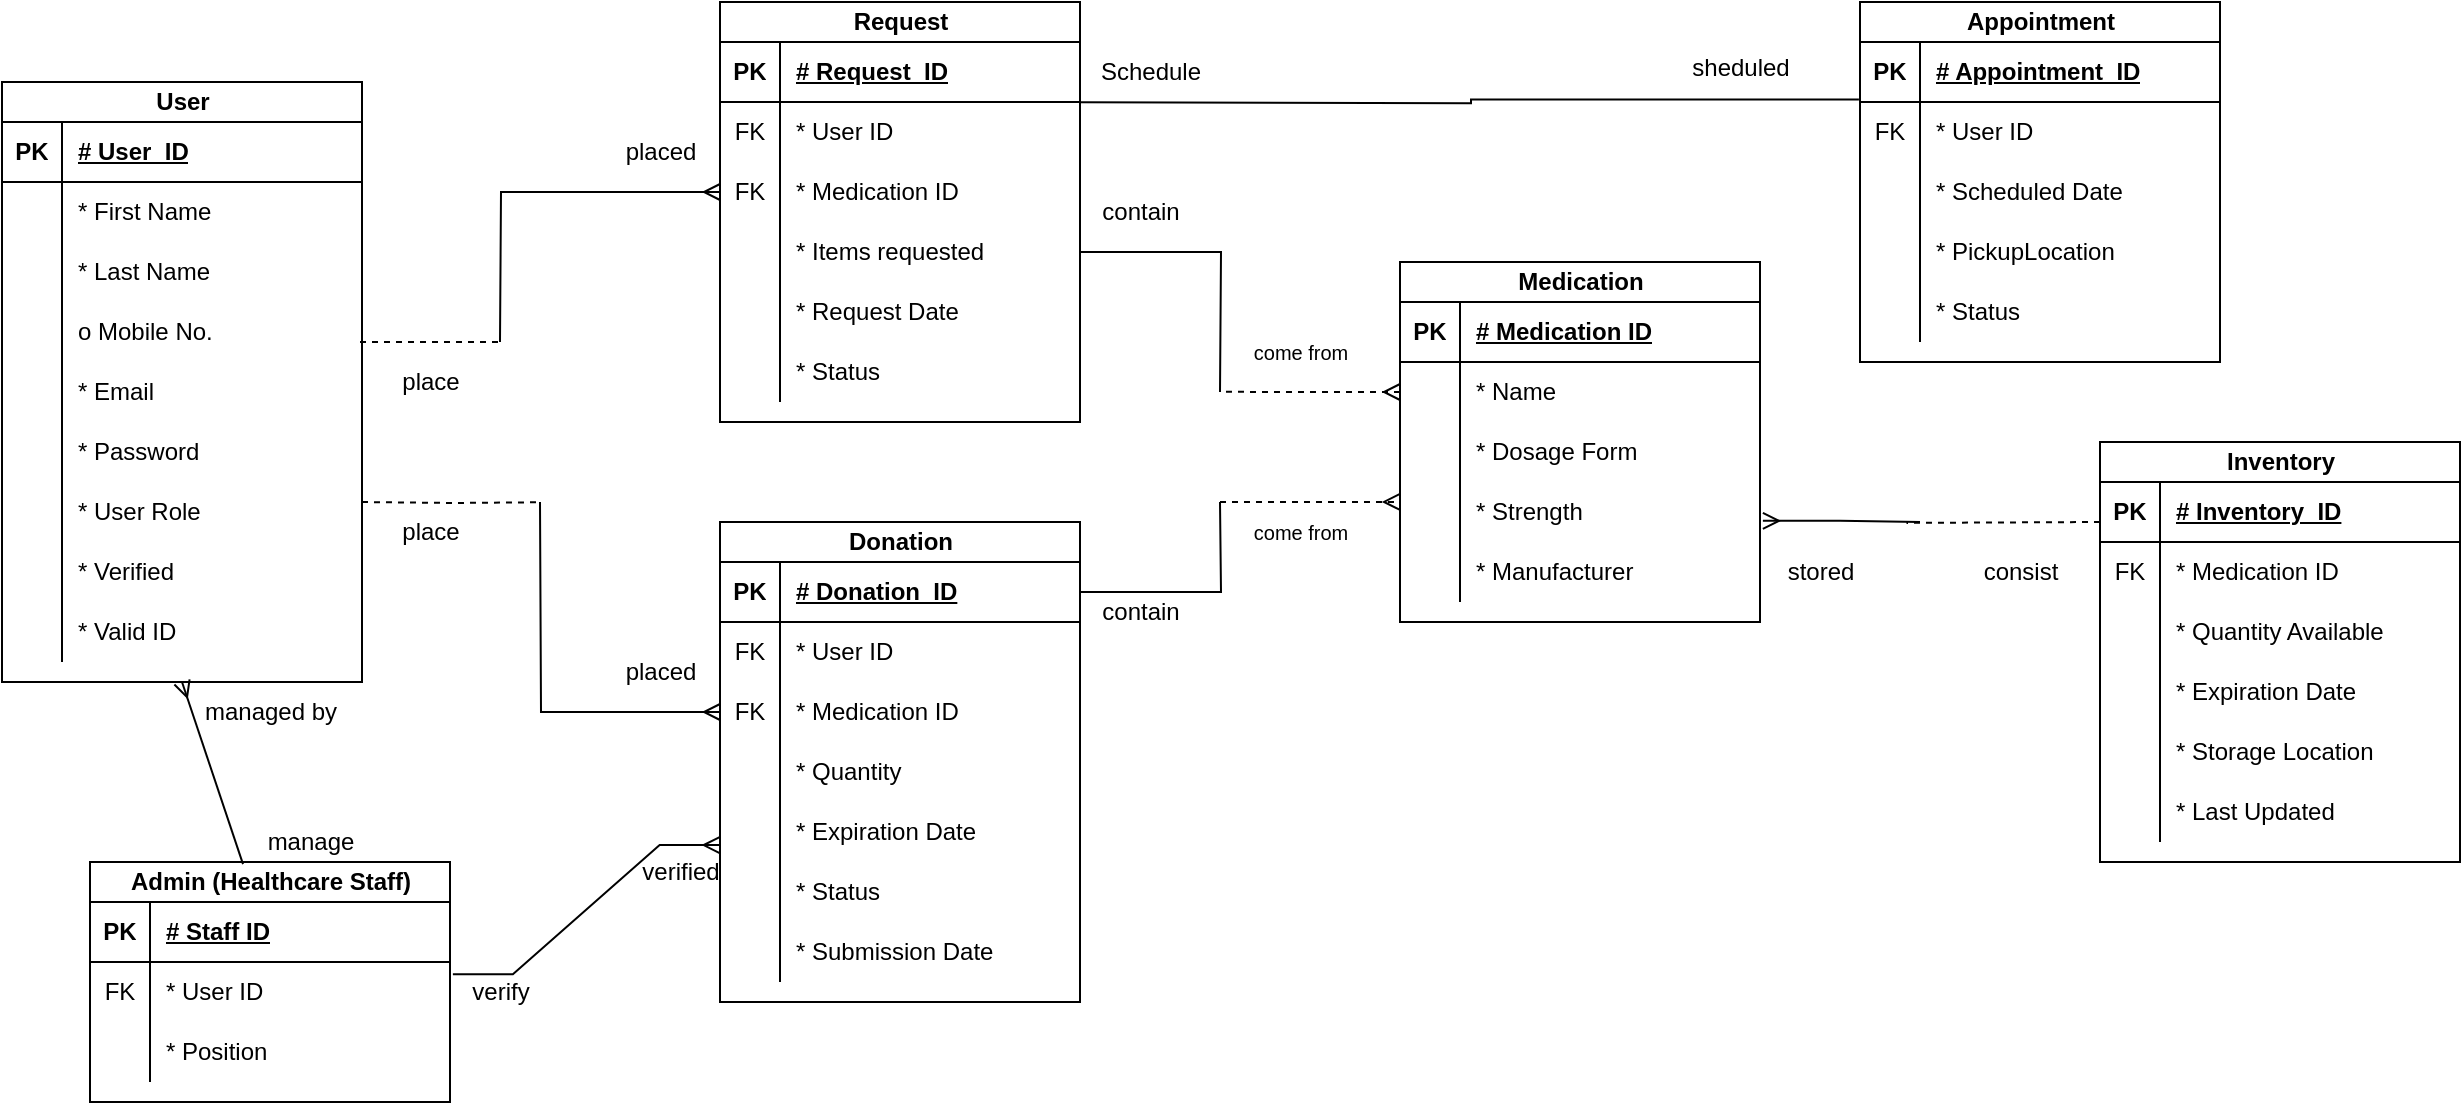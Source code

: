 <mxfile version="26.1.0">
  <diagram id="R2lEEEUBdFMjLlhIrx00" name="Page-1">
    <mxGraphModel dx="1750" dy="928" grid="1" gridSize="10" guides="1" tooltips="1" connect="1" arrows="1" fold="1" page="1" pageScale="1" pageWidth="1100" pageHeight="850" math="0" shadow="0" extFonts="Permanent Marker^https://fonts.googleapis.com/css?family=Permanent+Marker">
      <root>
        <mxCell id="0" />
        <mxCell id="1" parent="0" />
        <mxCell id="kozRAw5_wAaTcTTHbF1_-7" value="User" style="shape=table;startSize=20;container=1;collapsible=1;childLayout=tableLayout;fixedRows=1;rowLines=0;fontStyle=1;align=center;resizeLast=1;html=1;" parent="1" vertex="1">
          <mxGeometry x="31" y="60" width="180" height="300" as="geometry" />
        </mxCell>
        <mxCell id="kozRAw5_wAaTcTTHbF1_-8" value="" style="shape=tableRow;horizontal=0;startSize=0;swimlaneHead=0;swimlaneBody=0;fillColor=none;collapsible=0;dropTarget=0;points=[[0,0.5],[1,0.5]];portConstraint=eastwest;top=0;left=0;right=0;bottom=1;" parent="kozRAw5_wAaTcTTHbF1_-7" vertex="1">
          <mxGeometry y="20" width="180" height="30" as="geometry" />
        </mxCell>
        <mxCell id="kozRAw5_wAaTcTTHbF1_-9" value="PK" style="shape=partialRectangle;connectable=0;fillColor=none;top=0;left=0;bottom=0;right=0;fontStyle=1;overflow=hidden;whiteSpace=wrap;html=1;" parent="kozRAw5_wAaTcTTHbF1_-8" vertex="1">
          <mxGeometry width="30" height="30" as="geometry">
            <mxRectangle width="30" height="30" as="alternateBounds" />
          </mxGeometry>
        </mxCell>
        <mxCell id="kozRAw5_wAaTcTTHbF1_-10" value="# User_ID" style="shape=partialRectangle;connectable=0;fillColor=none;top=0;left=0;bottom=0;right=0;align=left;spacingLeft=6;fontStyle=5;overflow=hidden;whiteSpace=wrap;html=1;" parent="kozRAw5_wAaTcTTHbF1_-8" vertex="1">
          <mxGeometry x="30" width="150" height="30" as="geometry">
            <mxRectangle width="150" height="30" as="alternateBounds" />
          </mxGeometry>
        </mxCell>
        <mxCell id="kozRAw5_wAaTcTTHbF1_-11" value="" style="shape=tableRow;horizontal=0;startSize=0;swimlaneHead=0;swimlaneBody=0;fillColor=none;collapsible=0;dropTarget=0;points=[[0,0.5],[1,0.5]];portConstraint=eastwest;top=0;left=0;right=0;bottom=0;" parent="kozRAw5_wAaTcTTHbF1_-7" vertex="1">
          <mxGeometry y="50" width="180" height="30" as="geometry" />
        </mxCell>
        <mxCell id="kozRAw5_wAaTcTTHbF1_-12" value="" style="shape=partialRectangle;connectable=0;fillColor=none;top=0;left=0;bottom=0;right=0;editable=1;overflow=hidden;whiteSpace=wrap;html=1;" parent="kozRAw5_wAaTcTTHbF1_-11" vertex="1">
          <mxGeometry width="30" height="30" as="geometry">
            <mxRectangle width="30" height="30" as="alternateBounds" />
          </mxGeometry>
        </mxCell>
        <mxCell id="kozRAw5_wAaTcTTHbF1_-13" value="* First Name" style="shape=partialRectangle;connectable=0;fillColor=none;top=0;left=0;bottom=0;right=0;align=left;spacingLeft=6;overflow=hidden;whiteSpace=wrap;html=1;" parent="kozRAw5_wAaTcTTHbF1_-11" vertex="1">
          <mxGeometry x="30" width="150" height="30" as="geometry">
            <mxRectangle width="150" height="30" as="alternateBounds" />
          </mxGeometry>
        </mxCell>
        <mxCell id="kozRAw5_wAaTcTTHbF1_-14" value="" style="shape=tableRow;horizontal=0;startSize=0;swimlaneHead=0;swimlaneBody=0;fillColor=none;collapsible=0;dropTarget=0;points=[[0,0.5],[1,0.5]];portConstraint=eastwest;top=0;left=0;right=0;bottom=0;" parent="kozRAw5_wAaTcTTHbF1_-7" vertex="1">
          <mxGeometry y="80" width="180" height="30" as="geometry" />
        </mxCell>
        <mxCell id="kozRAw5_wAaTcTTHbF1_-15" value="" style="shape=partialRectangle;connectable=0;fillColor=none;top=0;left=0;bottom=0;right=0;editable=1;overflow=hidden;whiteSpace=wrap;html=1;" parent="kozRAw5_wAaTcTTHbF1_-14" vertex="1">
          <mxGeometry width="30" height="30" as="geometry">
            <mxRectangle width="30" height="30" as="alternateBounds" />
          </mxGeometry>
        </mxCell>
        <mxCell id="kozRAw5_wAaTcTTHbF1_-16" value="* Last Name" style="shape=partialRectangle;connectable=0;fillColor=none;top=0;left=0;bottom=0;right=0;align=left;spacingLeft=6;overflow=hidden;whiteSpace=wrap;html=1;" parent="kozRAw5_wAaTcTTHbF1_-14" vertex="1">
          <mxGeometry x="30" width="150" height="30" as="geometry">
            <mxRectangle width="150" height="30" as="alternateBounds" />
          </mxGeometry>
        </mxCell>
        <mxCell id="kozRAw5_wAaTcTTHbF1_-17" value="" style="shape=tableRow;horizontal=0;startSize=0;swimlaneHead=0;swimlaneBody=0;fillColor=none;collapsible=0;dropTarget=0;points=[[0,0.5],[1,0.5]];portConstraint=eastwest;top=0;left=0;right=0;bottom=0;" parent="kozRAw5_wAaTcTTHbF1_-7" vertex="1">
          <mxGeometry y="110" width="180" height="30" as="geometry" />
        </mxCell>
        <mxCell id="kozRAw5_wAaTcTTHbF1_-18" value="&lt;div&gt;&lt;br&gt;&lt;/div&gt;" style="shape=partialRectangle;connectable=0;fillColor=none;top=0;left=0;bottom=0;right=0;editable=1;overflow=hidden;whiteSpace=wrap;html=1;" parent="kozRAw5_wAaTcTTHbF1_-17" vertex="1">
          <mxGeometry width="30" height="30" as="geometry">
            <mxRectangle width="30" height="30" as="alternateBounds" />
          </mxGeometry>
        </mxCell>
        <mxCell id="kozRAw5_wAaTcTTHbF1_-19" value="o Mobile No." style="shape=partialRectangle;connectable=0;fillColor=none;top=0;left=0;bottom=0;right=0;align=left;spacingLeft=6;overflow=hidden;whiteSpace=wrap;html=1;" parent="kozRAw5_wAaTcTTHbF1_-17" vertex="1">
          <mxGeometry x="30" width="150" height="30" as="geometry">
            <mxRectangle width="150" height="30" as="alternateBounds" />
          </mxGeometry>
        </mxCell>
        <mxCell id="kozRAw5_wAaTcTTHbF1_-22" style="shape=tableRow;horizontal=0;startSize=0;swimlaneHead=0;swimlaneBody=0;fillColor=none;collapsible=0;dropTarget=0;points=[[0,0.5],[1,0.5]];portConstraint=eastwest;top=0;left=0;right=0;bottom=0;" parent="kozRAw5_wAaTcTTHbF1_-7" vertex="1">
          <mxGeometry y="140" width="180" height="30" as="geometry" />
        </mxCell>
        <mxCell id="kozRAw5_wAaTcTTHbF1_-23" style="shape=partialRectangle;connectable=0;fillColor=none;top=0;left=0;bottom=0;right=0;editable=1;overflow=hidden;whiteSpace=wrap;html=1;" parent="kozRAw5_wAaTcTTHbF1_-22" vertex="1">
          <mxGeometry width="30" height="30" as="geometry">
            <mxRectangle width="30" height="30" as="alternateBounds" />
          </mxGeometry>
        </mxCell>
        <mxCell id="kozRAw5_wAaTcTTHbF1_-24" value="* Email" style="shape=partialRectangle;connectable=0;fillColor=none;top=0;left=0;bottom=0;right=0;align=left;spacingLeft=6;overflow=hidden;whiteSpace=wrap;html=1;" parent="kozRAw5_wAaTcTTHbF1_-22" vertex="1">
          <mxGeometry x="30" width="150" height="30" as="geometry">
            <mxRectangle width="150" height="30" as="alternateBounds" />
          </mxGeometry>
        </mxCell>
        <mxCell id="kozRAw5_wAaTcTTHbF1_-25" style="shape=tableRow;horizontal=0;startSize=0;swimlaneHead=0;swimlaneBody=0;fillColor=none;collapsible=0;dropTarget=0;points=[[0,0.5],[1,0.5]];portConstraint=eastwest;top=0;left=0;right=0;bottom=0;" parent="kozRAw5_wAaTcTTHbF1_-7" vertex="1">
          <mxGeometry y="170" width="180" height="30" as="geometry" />
        </mxCell>
        <mxCell id="kozRAw5_wAaTcTTHbF1_-26" style="shape=partialRectangle;connectable=0;fillColor=none;top=0;left=0;bottom=0;right=0;editable=1;overflow=hidden;whiteSpace=wrap;html=1;" parent="kozRAw5_wAaTcTTHbF1_-25" vertex="1">
          <mxGeometry width="30" height="30" as="geometry">
            <mxRectangle width="30" height="30" as="alternateBounds" />
          </mxGeometry>
        </mxCell>
        <mxCell id="kozRAw5_wAaTcTTHbF1_-27" value="* Password" style="shape=partialRectangle;connectable=0;fillColor=none;top=0;left=0;bottom=0;right=0;align=left;spacingLeft=6;overflow=hidden;whiteSpace=wrap;html=1;" parent="kozRAw5_wAaTcTTHbF1_-25" vertex="1">
          <mxGeometry x="30" width="150" height="30" as="geometry">
            <mxRectangle width="150" height="30" as="alternateBounds" />
          </mxGeometry>
        </mxCell>
        <mxCell id="kozRAw5_wAaTcTTHbF1_-28" style="shape=tableRow;horizontal=0;startSize=0;swimlaneHead=0;swimlaneBody=0;fillColor=none;collapsible=0;dropTarget=0;points=[[0,0.5],[1,0.5]];portConstraint=eastwest;top=0;left=0;right=0;bottom=0;" parent="kozRAw5_wAaTcTTHbF1_-7" vertex="1">
          <mxGeometry y="200" width="180" height="30" as="geometry" />
        </mxCell>
        <mxCell id="kozRAw5_wAaTcTTHbF1_-29" style="shape=partialRectangle;connectable=0;fillColor=none;top=0;left=0;bottom=0;right=0;editable=1;overflow=hidden;whiteSpace=wrap;html=1;" parent="kozRAw5_wAaTcTTHbF1_-28" vertex="1">
          <mxGeometry width="30" height="30" as="geometry">
            <mxRectangle width="30" height="30" as="alternateBounds" />
          </mxGeometry>
        </mxCell>
        <mxCell id="kozRAw5_wAaTcTTHbF1_-30" value="* User Role" style="shape=partialRectangle;connectable=0;fillColor=none;top=0;left=0;bottom=0;right=0;align=left;spacingLeft=6;overflow=hidden;whiteSpace=wrap;html=1;" parent="kozRAw5_wAaTcTTHbF1_-28" vertex="1">
          <mxGeometry x="30" width="150" height="30" as="geometry">
            <mxRectangle width="150" height="30" as="alternateBounds" />
          </mxGeometry>
        </mxCell>
        <mxCell id="kozRAw5_wAaTcTTHbF1_-31" style="shape=tableRow;horizontal=0;startSize=0;swimlaneHead=0;swimlaneBody=0;fillColor=none;collapsible=0;dropTarget=0;points=[[0,0.5],[1,0.5]];portConstraint=eastwest;top=0;left=0;right=0;bottom=0;" parent="kozRAw5_wAaTcTTHbF1_-7" vertex="1">
          <mxGeometry y="230" width="180" height="30" as="geometry" />
        </mxCell>
        <mxCell id="kozRAw5_wAaTcTTHbF1_-32" style="shape=partialRectangle;connectable=0;fillColor=none;top=0;left=0;bottom=0;right=0;editable=1;overflow=hidden;whiteSpace=wrap;html=1;" parent="kozRAw5_wAaTcTTHbF1_-31" vertex="1">
          <mxGeometry width="30" height="30" as="geometry">
            <mxRectangle width="30" height="30" as="alternateBounds" />
          </mxGeometry>
        </mxCell>
        <mxCell id="kozRAw5_wAaTcTTHbF1_-33" value="* Verified" style="shape=partialRectangle;connectable=0;fillColor=none;top=0;left=0;bottom=0;right=0;align=left;spacingLeft=6;overflow=hidden;whiteSpace=wrap;html=1;" parent="kozRAw5_wAaTcTTHbF1_-31" vertex="1">
          <mxGeometry x="30" width="150" height="30" as="geometry">
            <mxRectangle width="150" height="30" as="alternateBounds" />
          </mxGeometry>
        </mxCell>
        <mxCell id="kozRAw5_wAaTcTTHbF1_-34" style="shape=tableRow;horizontal=0;startSize=0;swimlaneHead=0;swimlaneBody=0;fillColor=none;collapsible=0;dropTarget=0;points=[[0,0.5],[1,0.5]];portConstraint=eastwest;top=0;left=0;right=0;bottom=0;" parent="kozRAw5_wAaTcTTHbF1_-7" vertex="1">
          <mxGeometry y="260" width="180" height="30" as="geometry" />
        </mxCell>
        <mxCell id="kozRAw5_wAaTcTTHbF1_-35" style="shape=partialRectangle;connectable=0;fillColor=none;top=0;left=0;bottom=0;right=0;editable=1;overflow=hidden;whiteSpace=wrap;html=1;" parent="kozRAw5_wAaTcTTHbF1_-34" vertex="1">
          <mxGeometry width="30" height="30" as="geometry">
            <mxRectangle width="30" height="30" as="alternateBounds" />
          </mxGeometry>
        </mxCell>
        <mxCell id="kozRAw5_wAaTcTTHbF1_-36" value="* Valid ID" style="shape=partialRectangle;connectable=0;fillColor=none;top=0;left=0;bottom=0;right=0;align=left;spacingLeft=6;overflow=hidden;whiteSpace=wrap;html=1;" parent="kozRAw5_wAaTcTTHbF1_-34" vertex="1">
          <mxGeometry x="30" width="150" height="30" as="geometry">
            <mxRectangle width="150" height="30" as="alternateBounds" />
          </mxGeometry>
        </mxCell>
        <mxCell id="kozRAw5_wAaTcTTHbF1_-37" value="Medication" style="shape=table;startSize=20;container=1;collapsible=1;childLayout=tableLayout;fixedRows=1;rowLines=0;fontStyle=1;align=center;resizeLast=1;html=1;" parent="1" vertex="1">
          <mxGeometry x="730" y="150" width="180" height="180" as="geometry" />
        </mxCell>
        <mxCell id="kozRAw5_wAaTcTTHbF1_-38" value="" style="shape=tableRow;horizontal=0;startSize=0;swimlaneHead=0;swimlaneBody=0;fillColor=none;collapsible=0;dropTarget=0;points=[[0,0.5],[1,0.5]];portConstraint=eastwest;top=0;left=0;right=0;bottom=1;" parent="kozRAw5_wAaTcTTHbF1_-37" vertex="1">
          <mxGeometry y="20" width="180" height="30" as="geometry" />
        </mxCell>
        <mxCell id="kozRAw5_wAaTcTTHbF1_-39" value="PK" style="shape=partialRectangle;connectable=0;fillColor=none;top=0;left=0;bottom=0;right=0;fontStyle=1;overflow=hidden;whiteSpace=wrap;html=1;" parent="kozRAw5_wAaTcTTHbF1_-38" vertex="1">
          <mxGeometry width="30" height="30" as="geometry">
            <mxRectangle width="30" height="30" as="alternateBounds" />
          </mxGeometry>
        </mxCell>
        <mxCell id="kozRAw5_wAaTcTTHbF1_-40" value="# Medication ID" style="shape=partialRectangle;connectable=0;fillColor=none;top=0;left=0;bottom=0;right=0;align=left;spacingLeft=6;fontStyle=5;overflow=hidden;whiteSpace=wrap;html=1;" parent="kozRAw5_wAaTcTTHbF1_-38" vertex="1">
          <mxGeometry x="30" width="150" height="30" as="geometry">
            <mxRectangle width="150" height="30" as="alternateBounds" />
          </mxGeometry>
        </mxCell>
        <mxCell id="kozRAw5_wAaTcTTHbF1_-41" value="" style="shape=tableRow;horizontal=0;startSize=0;swimlaneHead=0;swimlaneBody=0;fillColor=none;collapsible=0;dropTarget=0;points=[[0,0.5],[1,0.5]];portConstraint=eastwest;top=0;left=0;right=0;bottom=0;" parent="kozRAw5_wAaTcTTHbF1_-37" vertex="1">
          <mxGeometry y="50" width="180" height="30" as="geometry" />
        </mxCell>
        <mxCell id="kozRAw5_wAaTcTTHbF1_-42" value="" style="shape=partialRectangle;connectable=0;fillColor=none;top=0;left=0;bottom=0;right=0;editable=1;overflow=hidden;whiteSpace=wrap;html=1;" parent="kozRAw5_wAaTcTTHbF1_-41" vertex="1">
          <mxGeometry width="30" height="30" as="geometry">
            <mxRectangle width="30" height="30" as="alternateBounds" />
          </mxGeometry>
        </mxCell>
        <mxCell id="kozRAw5_wAaTcTTHbF1_-43" value="* Name" style="shape=partialRectangle;connectable=0;fillColor=none;top=0;left=0;bottom=0;right=0;align=left;spacingLeft=6;overflow=hidden;whiteSpace=wrap;html=1;" parent="kozRAw5_wAaTcTTHbF1_-41" vertex="1">
          <mxGeometry x="30" width="150" height="30" as="geometry">
            <mxRectangle width="150" height="30" as="alternateBounds" />
          </mxGeometry>
        </mxCell>
        <mxCell id="kozRAw5_wAaTcTTHbF1_-44" value="" style="shape=tableRow;horizontal=0;startSize=0;swimlaneHead=0;swimlaneBody=0;fillColor=none;collapsible=0;dropTarget=0;points=[[0,0.5],[1,0.5]];portConstraint=eastwest;top=0;left=0;right=0;bottom=0;" parent="kozRAw5_wAaTcTTHbF1_-37" vertex="1">
          <mxGeometry y="80" width="180" height="30" as="geometry" />
        </mxCell>
        <mxCell id="kozRAw5_wAaTcTTHbF1_-45" value="" style="shape=partialRectangle;connectable=0;fillColor=none;top=0;left=0;bottom=0;right=0;editable=1;overflow=hidden;whiteSpace=wrap;html=1;" parent="kozRAw5_wAaTcTTHbF1_-44" vertex="1">
          <mxGeometry width="30" height="30" as="geometry">
            <mxRectangle width="30" height="30" as="alternateBounds" />
          </mxGeometry>
        </mxCell>
        <mxCell id="kozRAw5_wAaTcTTHbF1_-46" value="* Dosage Form" style="shape=partialRectangle;connectable=0;fillColor=none;top=0;left=0;bottom=0;right=0;align=left;spacingLeft=6;overflow=hidden;whiteSpace=wrap;html=1;" parent="kozRAw5_wAaTcTTHbF1_-44" vertex="1">
          <mxGeometry x="30" width="150" height="30" as="geometry">
            <mxRectangle width="150" height="30" as="alternateBounds" />
          </mxGeometry>
        </mxCell>
        <mxCell id="kozRAw5_wAaTcTTHbF1_-47" value="" style="shape=tableRow;horizontal=0;startSize=0;swimlaneHead=0;swimlaneBody=0;fillColor=none;collapsible=0;dropTarget=0;points=[[0,0.5],[1,0.5]];portConstraint=eastwest;top=0;left=0;right=0;bottom=0;" parent="kozRAw5_wAaTcTTHbF1_-37" vertex="1">
          <mxGeometry y="110" width="180" height="30" as="geometry" />
        </mxCell>
        <mxCell id="kozRAw5_wAaTcTTHbF1_-48" value="&lt;div&gt;&lt;br&gt;&lt;/div&gt;" style="shape=partialRectangle;connectable=0;fillColor=none;top=0;left=0;bottom=0;right=0;editable=1;overflow=hidden;whiteSpace=wrap;html=1;" parent="kozRAw5_wAaTcTTHbF1_-47" vertex="1">
          <mxGeometry width="30" height="30" as="geometry">
            <mxRectangle width="30" height="30" as="alternateBounds" />
          </mxGeometry>
        </mxCell>
        <mxCell id="kozRAw5_wAaTcTTHbF1_-49" value="* Strength" style="shape=partialRectangle;connectable=0;fillColor=none;top=0;left=0;bottom=0;right=0;align=left;spacingLeft=6;overflow=hidden;whiteSpace=wrap;html=1;" parent="kozRAw5_wAaTcTTHbF1_-47" vertex="1">
          <mxGeometry x="30" width="150" height="30" as="geometry">
            <mxRectangle width="150" height="30" as="alternateBounds" />
          </mxGeometry>
        </mxCell>
        <mxCell id="kozRAw5_wAaTcTTHbF1_-50" style="shape=tableRow;horizontal=0;startSize=0;swimlaneHead=0;swimlaneBody=0;fillColor=none;collapsible=0;dropTarget=0;points=[[0,0.5],[1,0.5]];portConstraint=eastwest;top=0;left=0;right=0;bottom=0;" parent="kozRAw5_wAaTcTTHbF1_-37" vertex="1">
          <mxGeometry y="140" width="180" height="30" as="geometry" />
        </mxCell>
        <mxCell id="kozRAw5_wAaTcTTHbF1_-51" style="shape=partialRectangle;connectable=0;fillColor=none;top=0;left=0;bottom=0;right=0;editable=1;overflow=hidden;whiteSpace=wrap;html=1;" parent="kozRAw5_wAaTcTTHbF1_-50" vertex="1">
          <mxGeometry width="30" height="30" as="geometry">
            <mxRectangle width="30" height="30" as="alternateBounds" />
          </mxGeometry>
        </mxCell>
        <mxCell id="kozRAw5_wAaTcTTHbF1_-52" value="* Manufacturer" style="shape=partialRectangle;connectable=0;fillColor=none;top=0;left=0;bottom=0;right=0;align=left;spacingLeft=6;overflow=hidden;whiteSpace=wrap;html=1;" parent="kozRAw5_wAaTcTTHbF1_-50" vertex="1">
          <mxGeometry x="30" width="150" height="30" as="geometry">
            <mxRectangle width="150" height="30" as="alternateBounds" />
          </mxGeometry>
        </mxCell>
        <mxCell id="kozRAw5_wAaTcTTHbF1_-65" value="Donation" style="shape=table;startSize=20;container=1;collapsible=1;childLayout=tableLayout;fixedRows=1;rowLines=0;fontStyle=1;align=center;resizeLast=1;html=1;" parent="1" vertex="1">
          <mxGeometry x="390" y="280" width="180" height="240" as="geometry" />
        </mxCell>
        <mxCell id="kozRAw5_wAaTcTTHbF1_-66" value="" style="shape=tableRow;horizontal=0;startSize=0;swimlaneHead=0;swimlaneBody=0;fillColor=none;collapsible=0;dropTarget=0;points=[[0,0.5],[1,0.5]];portConstraint=eastwest;top=0;left=0;right=0;bottom=1;" parent="kozRAw5_wAaTcTTHbF1_-65" vertex="1">
          <mxGeometry y="20" width="180" height="30" as="geometry" />
        </mxCell>
        <mxCell id="kozRAw5_wAaTcTTHbF1_-67" value="PK" style="shape=partialRectangle;connectable=0;fillColor=none;top=0;left=0;bottom=0;right=0;fontStyle=1;overflow=hidden;whiteSpace=wrap;html=1;" parent="kozRAw5_wAaTcTTHbF1_-66" vertex="1">
          <mxGeometry width="30" height="30" as="geometry">
            <mxRectangle width="30" height="30" as="alternateBounds" />
          </mxGeometry>
        </mxCell>
        <mxCell id="kozRAw5_wAaTcTTHbF1_-68" value="# Donation_ID" style="shape=partialRectangle;connectable=0;fillColor=none;top=0;left=0;bottom=0;right=0;align=left;spacingLeft=6;fontStyle=5;overflow=hidden;whiteSpace=wrap;html=1;" parent="kozRAw5_wAaTcTTHbF1_-66" vertex="1">
          <mxGeometry x="30" width="150" height="30" as="geometry">
            <mxRectangle width="150" height="30" as="alternateBounds" />
          </mxGeometry>
        </mxCell>
        <mxCell id="kozRAw5_wAaTcTTHbF1_-69" value="" style="shape=tableRow;horizontal=0;startSize=0;swimlaneHead=0;swimlaneBody=0;fillColor=none;collapsible=0;dropTarget=0;points=[[0,0.5],[1,0.5]];portConstraint=eastwest;top=0;left=0;right=0;bottom=0;" parent="kozRAw5_wAaTcTTHbF1_-65" vertex="1">
          <mxGeometry y="50" width="180" height="30" as="geometry" />
        </mxCell>
        <mxCell id="kozRAw5_wAaTcTTHbF1_-70" value="FK" style="shape=partialRectangle;connectable=0;fillColor=none;top=0;left=0;bottom=0;right=0;editable=1;overflow=hidden;whiteSpace=wrap;html=1;" parent="kozRAw5_wAaTcTTHbF1_-69" vertex="1">
          <mxGeometry width="30" height="30" as="geometry">
            <mxRectangle width="30" height="30" as="alternateBounds" />
          </mxGeometry>
        </mxCell>
        <mxCell id="kozRAw5_wAaTcTTHbF1_-71" value="* User ID" style="shape=partialRectangle;connectable=0;fillColor=none;top=0;left=0;bottom=0;right=0;align=left;spacingLeft=6;overflow=hidden;whiteSpace=wrap;html=1;" parent="kozRAw5_wAaTcTTHbF1_-69" vertex="1">
          <mxGeometry x="30" width="150" height="30" as="geometry">
            <mxRectangle width="150" height="30" as="alternateBounds" />
          </mxGeometry>
        </mxCell>
        <mxCell id="kozRAw5_wAaTcTTHbF1_-72" value="" style="shape=tableRow;horizontal=0;startSize=0;swimlaneHead=0;swimlaneBody=0;fillColor=none;collapsible=0;dropTarget=0;points=[[0,0.5],[1,0.5]];portConstraint=eastwest;top=0;left=0;right=0;bottom=0;" parent="kozRAw5_wAaTcTTHbF1_-65" vertex="1">
          <mxGeometry y="80" width="180" height="30" as="geometry" />
        </mxCell>
        <mxCell id="kozRAw5_wAaTcTTHbF1_-73" value="FK" style="shape=partialRectangle;connectable=0;fillColor=none;top=0;left=0;bottom=0;right=0;editable=1;overflow=hidden;whiteSpace=wrap;html=1;" parent="kozRAw5_wAaTcTTHbF1_-72" vertex="1">
          <mxGeometry width="30" height="30" as="geometry">
            <mxRectangle width="30" height="30" as="alternateBounds" />
          </mxGeometry>
        </mxCell>
        <mxCell id="kozRAw5_wAaTcTTHbF1_-74" value="* Medication ID" style="shape=partialRectangle;connectable=0;fillColor=none;top=0;left=0;bottom=0;right=0;align=left;spacingLeft=6;overflow=hidden;whiteSpace=wrap;html=1;" parent="kozRAw5_wAaTcTTHbF1_-72" vertex="1">
          <mxGeometry x="30" width="150" height="30" as="geometry">
            <mxRectangle width="150" height="30" as="alternateBounds" />
          </mxGeometry>
        </mxCell>
        <mxCell id="kozRAw5_wAaTcTTHbF1_-75" value="" style="shape=tableRow;horizontal=0;startSize=0;swimlaneHead=0;swimlaneBody=0;fillColor=none;collapsible=0;dropTarget=0;points=[[0,0.5],[1,0.5]];portConstraint=eastwest;top=0;left=0;right=0;bottom=0;" parent="kozRAw5_wAaTcTTHbF1_-65" vertex="1">
          <mxGeometry y="110" width="180" height="30" as="geometry" />
        </mxCell>
        <mxCell id="kozRAw5_wAaTcTTHbF1_-76" value="&lt;div&gt;&lt;br&gt;&lt;/div&gt;" style="shape=partialRectangle;connectable=0;fillColor=none;top=0;left=0;bottom=0;right=0;editable=1;overflow=hidden;whiteSpace=wrap;html=1;" parent="kozRAw5_wAaTcTTHbF1_-75" vertex="1">
          <mxGeometry width="30" height="30" as="geometry">
            <mxRectangle width="30" height="30" as="alternateBounds" />
          </mxGeometry>
        </mxCell>
        <mxCell id="kozRAw5_wAaTcTTHbF1_-77" value="* Quantity" style="shape=partialRectangle;connectable=0;fillColor=none;top=0;left=0;bottom=0;right=0;align=left;spacingLeft=6;overflow=hidden;whiteSpace=wrap;html=1;" parent="kozRAw5_wAaTcTTHbF1_-75" vertex="1">
          <mxGeometry x="30" width="150" height="30" as="geometry">
            <mxRectangle width="150" height="30" as="alternateBounds" />
          </mxGeometry>
        </mxCell>
        <mxCell id="kozRAw5_wAaTcTTHbF1_-78" style="shape=tableRow;horizontal=0;startSize=0;swimlaneHead=0;swimlaneBody=0;fillColor=none;collapsible=0;dropTarget=0;points=[[0,0.5],[1,0.5]];portConstraint=eastwest;top=0;left=0;right=0;bottom=0;" parent="kozRAw5_wAaTcTTHbF1_-65" vertex="1">
          <mxGeometry y="140" width="180" height="30" as="geometry" />
        </mxCell>
        <mxCell id="kozRAw5_wAaTcTTHbF1_-79" style="shape=partialRectangle;connectable=0;fillColor=none;top=0;left=0;bottom=0;right=0;editable=1;overflow=hidden;whiteSpace=wrap;html=1;" parent="kozRAw5_wAaTcTTHbF1_-78" vertex="1">
          <mxGeometry width="30" height="30" as="geometry">
            <mxRectangle width="30" height="30" as="alternateBounds" />
          </mxGeometry>
        </mxCell>
        <mxCell id="kozRAw5_wAaTcTTHbF1_-80" value="* Expiration Date" style="shape=partialRectangle;connectable=0;fillColor=none;top=0;left=0;bottom=0;right=0;align=left;spacingLeft=6;overflow=hidden;whiteSpace=wrap;html=1;" parent="kozRAw5_wAaTcTTHbF1_-78" vertex="1">
          <mxGeometry x="30" width="150" height="30" as="geometry">
            <mxRectangle width="150" height="30" as="alternateBounds" />
          </mxGeometry>
        </mxCell>
        <mxCell id="kozRAw5_wAaTcTTHbF1_-81" style="shape=tableRow;horizontal=0;startSize=0;swimlaneHead=0;swimlaneBody=0;fillColor=none;collapsible=0;dropTarget=0;points=[[0,0.5],[1,0.5]];portConstraint=eastwest;top=0;left=0;right=0;bottom=0;" parent="kozRAw5_wAaTcTTHbF1_-65" vertex="1">
          <mxGeometry y="170" width="180" height="30" as="geometry" />
        </mxCell>
        <mxCell id="kozRAw5_wAaTcTTHbF1_-82" style="shape=partialRectangle;connectable=0;fillColor=none;top=0;left=0;bottom=0;right=0;editable=1;overflow=hidden;whiteSpace=wrap;html=1;" parent="kozRAw5_wAaTcTTHbF1_-81" vertex="1">
          <mxGeometry width="30" height="30" as="geometry">
            <mxRectangle width="30" height="30" as="alternateBounds" />
          </mxGeometry>
        </mxCell>
        <mxCell id="kozRAw5_wAaTcTTHbF1_-83" value="* Status" style="shape=partialRectangle;connectable=0;fillColor=none;top=0;left=0;bottom=0;right=0;align=left;spacingLeft=6;overflow=hidden;whiteSpace=wrap;html=1;" parent="kozRAw5_wAaTcTTHbF1_-81" vertex="1">
          <mxGeometry x="30" width="150" height="30" as="geometry">
            <mxRectangle width="150" height="30" as="alternateBounds" />
          </mxGeometry>
        </mxCell>
        <mxCell id="kozRAw5_wAaTcTTHbF1_-84" style="shape=tableRow;horizontal=0;startSize=0;swimlaneHead=0;swimlaneBody=0;fillColor=none;collapsible=0;dropTarget=0;points=[[0,0.5],[1,0.5]];portConstraint=eastwest;top=0;left=0;right=0;bottom=0;" parent="kozRAw5_wAaTcTTHbF1_-65" vertex="1">
          <mxGeometry y="200" width="180" height="30" as="geometry" />
        </mxCell>
        <mxCell id="kozRAw5_wAaTcTTHbF1_-85" style="shape=partialRectangle;connectable=0;fillColor=none;top=0;left=0;bottom=0;right=0;editable=1;overflow=hidden;whiteSpace=wrap;html=1;" parent="kozRAw5_wAaTcTTHbF1_-84" vertex="1">
          <mxGeometry width="30" height="30" as="geometry">
            <mxRectangle width="30" height="30" as="alternateBounds" />
          </mxGeometry>
        </mxCell>
        <mxCell id="kozRAw5_wAaTcTTHbF1_-86" value="* Submission Date" style="shape=partialRectangle;connectable=0;fillColor=none;top=0;left=0;bottom=0;right=0;align=left;spacingLeft=6;overflow=hidden;whiteSpace=wrap;html=1;" parent="kozRAw5_wAaTcTTHbF1_-84" vertex="1">
          <mxGeometry x="30" width="150" height="30" as="geometry">
            <mxRectangle width="150" height="30" as="alternateBounds" />
          </mxGeometry>
        </mxCell>
        <mxCell id="kozRAw5_wAaTcTTHbF1_-93" value="Inventory" style="shape=table;startSize=20;container=1;collapsible=1;childLayout=tableLayout;fixedRows=1;rowLines=0;fontStyle=1;align=center;resizeLast=1;html=1;" parent="1" vertex="1">
          <mxGeometry x="1080" y="240" width="180" height="210" as="geometry" />
        </mxCell>
        <mxCell id="kozRAw5_wAaTcTTHbF1_-94" value="" style="shape=tableRow;horizontal=0;startSize=0;swimlaneHead=0;swimlaneBody=0;fillColor=none;collapsible=0;dropTarget=0;points=[[0,0.5],[1,0.5]];portConstraint=eastwest;top=0;left=0;right=0;bottom=1;" parent="kozRAw5_wAaTcTTHbF1_-93" vertex="1">
          <mxGeometry y="20" width="180" height="30" as="geometry" />
        </mxCell>
        <mxCell id="kozRAw5_wAaTcTTHbF1_-95" value="PK" style="shape=partialRectangle;connectable=0;fillColor=none;top=0;left=0;bottom=0;right=0;fontStyle=1;overflow=hidden;whiteSpace=wrap;html=1;" parent="kozRAw5_wAaTcTTHbF1_-94" vertex="1">
          <mxGeometry width="30" height="30" as="geometry">
            <mxRectangle width="30" height="30" as="alternateBounds" />
          </mxGeometry>
        </mxCell>
        <mxCell id="kozRAw5_wAaTcTTHbF1_-96" value="# Inventory_ID" style="shape=partialRectangle;connectable=0;fillColor=none;top=0;left=0;bottom=0;right=0;align=left;spacingLeft=6;fontStyle=5;overflow=hidden;whiteSpace=wrap;html=1;" parent="kozRAw5_wAaTcTTHbF1_-94" vertex="1">
          <mxGeometry x="30" width="150" height="30" as="geometry">
            <mxRectangle width="150" height="30" as="alternateBounds" />
          </mxGeometry>
        </mxCell>
        <mxCell id="kozRAw5_wAaTcTTHbF1_-97" value="" style="shape=tableRow;horizontal=0;startSize=0;swimlaneHead=0;swimlaneBody=0;fillColor=none;collapsible=0;dropTarget=0;points=[[0,0.5],[1,0.5]];portConstraint=eastwest;top=0;left=0;right=0;bottom=0;" parent="kozRAw5_wAaTcTTHbF1_-93" vertex="1">
          <mxGeometry y="50" width="180" height="30" as="geometry" />
        </mxCell>
        <mxCell id="kozRAw5_wAaTcTTHbF1_-98" value="FK" style="shape=partialRectangle;connectable=0;fillColor=none;top=0;left=0;bottom=0;right=0;editable=1;overflow=hidden;whiteSpace=wrap;html=1;" parent="kozRAw5_wAaTcTTHbF1_-97" vertex="1">
          <mxGeometry width="30" height="30" as="geometry">
            <mxRectangle width="30" height="30" as="alternateBounds" />
          </mxGeometry>
        </mxCell>
        <mxCell id="kozRAw5_wAaTcTTHbF1_-99" value="* Medication ID" style="shape=partialRectangle;connectable=0;fillColor=none;top=0;left=0;bottom=0;right=0;align=left;spacingLeft=6;overflow=hidden;whiteSpace=wrap;html=1;" parent="kozRAw5_wAaTcTTHbF1_-97" vertex="1">
          <mxGeometry x="30" width="150" height="30" as="geometry">
            <mxRectangle width="150" height="30" as="alternateBounds" />
          </mxGeometry>
        </mxCell>
        <mxCell id="kozRAw5_wAaTcTTHbF1_-100" value="" style="shape=tableRow;horizontal=0;startSize=0;swimlaneHead=0;swimlaneBody=0;fillColor=none;collapsible=0;dropTarget=0;points=[[0,0.5],[1,0.5]];portConstraint=eastwest;top=0;left=0;right=0;bottom=0;" parent="kozRAw5_wAaTcTTHbF1_-93" vertex="1">
          <mxGeometry y="80" width="180" height="30" as="geometry" />
        </mxCell>
        <mxCell id="kozRAw5_wAaTcTTHbF1_-101" value="" style="shape=partialRectangle;connectable=0;fillColor=none;top=0;left=0;bottom=0;right=0;editable=1;overflow=hidden;whiteSpace=wrap;html=1;" parent="kozRAw5_wAaTcTTHbF1_-100" vertex="1">
          <mxGeometry width="30" height="30" as="geometry">
            <mxRectangle width="30" height="30" as="alternateBounds" />
          </mxGeometry>
        </mxCell>
        <mxCell id="kozRAw5_wAaTcTTHbF1_-102" value="* Quantity Available" style="shape=partialRectangle;connectable=0;fillColor=none;top=0;left=0;bottom=0;right=0;align=left;spacingLeft=6;overflow=hidden;whiteSpace=wrap;html=1;" parent="kozRAw5_wAaTcTTHbF1_-100" vertex="1">
          <mxGeometry x="30" width="150" height="30" as="geometry">
            <mxRectangle width="150" height="30" as="alternateBounds" />
          </mxGeometry>
        </mxCell>
        <mxCell id="kozRAw5_wAaTcTTHbF1_-103" value="" style="shape=tableRow;horizontal=0;startSize=0;swimlaneHead=0;swimlaneBody=0;fillColor=none;collapsible=0;dropTarget=0;points=[[0,0.5],[1,0.5]];portConstraint=eastwest;top=0;left=0;right=0;bottom=0;" parent="kozRAw5_wAaTcTTHbF1_-93" vertex="1">
          <mxGeometry y="110" width="180" height="30" as="geometry" />
        </mxCell>
        <mxCell id="kozRAw5_wAaTcTTHbF1_-104" value="&lt;div&gt;&lt;br&gt;&lt;/div&gt;" style="shape=partialRectangle;connectable=0;fillColor=none;top=0;left=0;bottom=0;right=0;editable=1;overflow=hidden;whiteSpace=wrap;html=1;" parent="kozRAw5_wAaTcTTHbF1_-103" vertex="1">
          <mxGeometry width="30" height="30" as="geometry">
            <mxRectangle width="30" height="30" as="alternateBounds" />
          </mxGeometry>
        </mxCell>
        <mxCell id="kozRAw5_wAaTcTTHbF1_-105" value="* Expiration Date" style="shape=partialRectangle;connectable=0;fillColor=none;top=0;left=0;bottom=0;right=0;align=left;spacingLeft=6;overflow=hidden;whiteSpace=wrap;html=1;" parent="kozRAw5_wAaTcTTHbF1_-103" vertex="1">
          <mxGeometry x="30" width="150" height="30" as="geometry">
            <mxRectangle width="150" height="30" as="alternateBounds" />
          </mxGeometry>
        </mxCell>
        <mxCell id="kozRAw5_wAaTcTTHbF1_-106" style="shape=tableRow;horizontal=0;startSize=0;swimlaneHead=0;swimlaneBody=0;fillColor=none;collapsible=0;dropTarget=0;points=[[0,0.5],[1,0.5]];portConstraint=eastwest;top=0;left=0;right=0;bottom=0;" parent="kozRAw5_wAaTcTTHbF1_-93" vertex="1">
          <mxGeometry y="140" width="180" height="30" as="geometry" />
        </mxCell>
        <mxCell id="kozRAw5_wAaTcTTHbF1_-107" style="shape=partialRectangle;connectable=0;fillColor=none;top=0;left=0;bottom=0;right=0;editable=1;overflow=hidden;whiteSpace=wrap;html=1;" parent="kozRAw5_wAaTcTTHbF1_-106" vertex="1">
          <mxGeometry width="30" height="30" as="geometry">
            <mxRectangle width="30" height="30" as="alternateBounds" />
          </mxGeometry>
        </mxCell>
        <mxCell id="kozRAw5_wAaTcTTHbF1_-108" value="* Storage Location" style="shape=partialRectangle;connectable=0;fillColor=none;top=0;left=0;bottom=0;right=0;align=left;spacingLeft=6;overflow=hidden;whiteSpace=wrap;html=1;" parent="kozRAw5_wAaTcTTHbF1_-106" vertex="1">
          <mxGeometry x="30" width="150" height="30" as="geometry">
            <mxRectangle width="150" height="30" as="alternateBounds" />
          </mxGeometry>
        </mxCell>
        <mxCell id="kozRAw5_wAaTcTTHbF1_-109" style="shape=tableRow;horizontal=0;startSize=0;swimlaneHead=0;swimlaneBody=0;fillColor=none;collapsible=0;dropTarget=0;points=[[0,0.5],[1,0.5]];portConstraint=eastwest;top=0;left=0;right=0;bottom=0;" parent="kozRAw5_wAaTcTTHbF1_-93" vertex="1">
          <mxGeometry y="170" width="180" height="30" as="geometry" />
        </mxCell>
        <mxCell id="kozRAw5_wAaTcTTHbF1_-110" style="shape=partialRectangle;connectable=0;fillColor=none;top=0;left=0;bottom=0;right=0;editable=1;overflow=hidden;whiteSpace=wrap;html=1;" parent="kozRAw5_wAaTcTTHbF1_-109" vertex="1">
          <mxGeometry width="30" height="30" as="geometry">
            <mxRectangle width="30" height="30" as="alternateBounds" />
          </mxGeometry>
        </mxCell>
        <mxCell id="kozRAw5_wAaTcTTHbF1_-111" value="* Last Updated" style="shape=partialRectangle;connectable=0;fillColor=none;top=0;left=0;bottom=0;right=0;align=left;spacingLeft=6;overflow=hidden;whiteSpace=wrap;html=1;" parent="kozRAw5_wAaTcTTHbF1_-109" vertex="1">
          <mxGeometry x="30" width="150" height="30" as="geometry">
            <mxRectangle width="150" height="30" as="alternateBounds" />
          </mxGeometry>
        </mxCell>
        <mxCell id="kozRAw5_wAaTcTTHbF1_-121" value="Appointment" style="shape=table;startSize=20;container=1;collapsible=1;childLayout=tableLayout;fixedRows=1;rowLines=0;fontStyle=1;align=center;resizeLast=1;html=1;" parent="1" vertex="1">
          <mxGeometry x="960" y="20" width="180" height="180" as="geometry" />
        </mxCell>
        <mxCell id="kozRAw5_wAaTcTTHbF1_-122" value="" style="shape=tableRow;horizontal=0;startSize=0;swimlaneHead=0;swimlaneBody=0;fillColor=none;collapsible=0;dropTarget=0;points=[[0,0.5],[1,0.5]];portConstraint=eastwest;top=0;left=0;right=0;bottom=1;" parent="kozRAw5_wAaTcTTHbF1_-121" vertex="1">
          <mxGeometry y="20" width="180" height="30" as="geometry" />
        </mxCell>
        <mxCell id="kozRAw5_wAaTcTTHbF1_-123" value="PK" style="shape=partialRectangle;connectable=0;fillColor=none;top=0;left=0;bottom=0;right=0;fontStyle=1;overflow=hidden;whiteSpace=wrap;html=1;" parent="kozRAw5_wAaTcTTHbF1_-122" vertex="1">
          <mxGeometry width="30" height="30" as="geometry">
            <mxRectangle width="30" height="30" as="alternateBounds" />
          </mxGeometry>
        </mxCell>
        <mxCell id="kozRAw5_wAaTcTTHbF1_-124" value="# Appointment_ID" style="shape=partialRectangle;connectable=0;fillColor=none;top=0;left=0;bottom=0;right=0;align=left;spacingLeft=6;fontStyle=5;overflow=hidden;whiteSpace=wrap;html=1;" parent="kozRAw5_wAaTcTTHbF1_-122" vertex="1">
          <mxGeometry x="30" width="150" height="30" as="geometry">
            <mxRectangle width="150" height="30" as="alternateBounds" />
          </mxGeometry>
        </mxCell>
        <mxCell id="kozRAw5_wAaTcTTHbF1_-125" value="" style="shape=tableRow;horizontal=0;startSize=0;swimlaneHead=0;swimlaneBody=0;fillColor=none;collapsible=0;dropTarget=0;points=[[0,0.5],[1,0.5]];portConstraint=eastwest;top=0;left=0;right=0;bottom=0;" parent="kozRAw5_wAaTcTTHbF1_-121" vertex="1">
          <mxGeometry y="50" width="180" height="30" as="geometry" />
        </mxCell>
        <mxCell id="kozRAw5_wAaTcTTHbF1_-126" value="FK" style="shape=partialRectangle;connectable=0;fillColor=none;top=0;left=0;bottom=0;right=0;editable=1;overflow=hidden;whiteSpace=wrap;html=1;" parent="kozRAw5_wAaTcTTHbF1_-125" vertex="1">
          <mxGeometry width="30" height="30" as="geometry">
            <mxRectangle width="30" height="30" as="alternateBounds" />
          </mxGeometry>
        </mxCell>
        <mxCell id="kozRAw5_wAaTcTTHbF1_-127" value="* User ID" style="shape=partialRectangle;connectable=0;fillColor=none;top=0;left=0;bottom=0;right=0;align=left;spacingLeft=6;overflow=hidden;whiteSpace=wrap;html=1;" parent="kozRAw5_wAaTcTTHbF1_-125" vertex="1">
          <mxGeometry x="30" width="150" height="30" as="geometry">
            <mxRectangle width="150" height="30" as="alternateBounds" />
          </mxGeometry>
        </mxCell>
        <mxCell id="kozRAw5_wAaTcTTHbF1_-128" value="" style="shape=tableRow;horizontal=0;startSize=0;swimlaneHead=0;swimlaneBody=0;fillColor=none;collapsible=0;dropTarget=0;points=[[0,0.5],[1,0.5]];portConstraint=eastwest;top=0;left=0;right=0;bottom=0;" parent="kozRAw5_wAaTcTTHbF1_-121" vertex="1">
          <mxGeometry y="80" width="180" height="30" as="geometry" />
        </mxCell>
        <mxCell id="kozRAw5_wAaTcTTHbF1_-129" value="" style="shape=partialRectangle;connectable=0;fillColor=none;top=0;left=0;bottom=0;right=0;editable=1;overflow=hidden;whiteSpace=wrap;html=1;" parent="kozRAw5_wAaTcTTHbF1_-128" vertex="1">
          <mxGeometry width="30" height="30" as="geometry">
            <mxRectangle width="30" height="30" as="alternateBounds" />
          </mxGeometry>
        </mxCell>
        <mxCell id="kozRAw5_wAaTcTTHbF1_-130" value="" style="shape=partialRectangle;connectable=0;fillColor=none;top=0;left=0;bottom=0;right=0;align=left;spacingLeft=6;overflow=hidden;whiteSpace=wrap;html=1;" parent="kozRAw5_wAaTcTTHbF1_-128" vertex="1">
          <mxGeometry x="30" width="150" height="30" as="geometry">
            <mxRectangle width="150" height="30" as="alternateBounds" />
          </mxGeometry>
        </mxCell>
        <mxCell id="kozRAw5_wAaTcTTHbF1_-131" value="" style="shape=tableRow;horizontal=0;startSize=0;swimlaneHead=0;swimlaneBody=0;fillColor=none;collapsible=0;dropTarget=0;points=[[0,0.5],[1,0.5]];portConstraint=eastwest;top=0;left=0;right=0;bottom=0;" parent="kozRAw5_wAaTcTTHbF1_-121" vertex="1">
          <mxGeometry y="110" width="180" height="30" as="geometry" />
        </mxCell>
        <mxCell id="kozRAw5_wAaTcTTHbF1_-132" value="&lt;div&gt;&lt;br&gt;&lt;/div&gt;" style="shape=partialRectangle;connectable=0;fillColor=none;top=0;left=0;bottom=0;right=0;editable=1;overflow=hidden;whiteSpace=wrap;html=1;" parent="kozRAw5_wAaTcTTHbF1_-131" vertex="1">
          <mxGeometry width="30" height="30" as="geometry">
            <mxRectangle width="30" height="30" as="alternateBounds" />
          </mxGeometry>
        </mxCell>
        <mxCell id="kozRAw5_wAaTcTTHbF1_-133" value="* PickupLocation" style="shape=partialRectangle;connectable=0;fillColor=none;top=0;left=0;bottom=0;right=0;align=left;spacingLeft=6;overflow=hidden;whiteSpace=wrap;html=1;" parent="kozRAw5_wAaTcTTHbF1_-131" vertex="1">
          <mxGeometry x="30" width="150" height="30" as="geometry">
            <mxRectangle width="150" height="30" as="alternateBounds" />
          </mxGeometry>
        </mxCell>
        <mxCell id="kozRAw5_wAaTcTTHbF1_-134" style="shape=tableRow;horizontal=0;startSize=0;swimlaneHead=0;swimlaneBody=0;fillColor=none;collapsible=0;dropTarget=0;points=[[0,0.5],[1,0.5]];portConstraint=eastwest;top=0;left=0;right=0;bottom=0;" parent="kozRAw5_wAaTcTTHbF1_-121" vertex="1">
          <mxGeometry y="140" width="180" height="30" as="geometry" />
        </mxCell>
        <mxCell id="kozRAw5_wAaTcTTHbF1_-135" style="shape=partialRectangle;connectable=0;fillColor=none;top=0;left=0;bottom=0;right=0;editable=1;overflow=hidden;whiteSpace=wrap;html=1;" parent="kozRAw5_wAaTcTTHbF1_-134" vertex="1">
          <mxGeometry width="30" height="30" as="geometry">
            <mxRectangle width="30" height="30" as="alternateBounds" />
          </mxGeometry>
        </mxCell>
        <mxCell id="kozRAw5_wAaTcTTHbF1_-136" value="* Status" style="shape=partialRectangle;connectable=0;fillColor=none;top=0;left=0;bottom=0;right=0;align=left;spacingLeft=6;overflow=hidden;whiteSpace=wrap;html=1;" parent="kozRAw5_wAaTcTTHbF1_-134" vertex="1">
          <mxGeometry x="30" width="150" height="30" as="geometry">
            <mxRectangle width="150" height="30" as="alternateBounds" />
          </mxGeometry>
        </mxCell>
        <mxCell id="kozRAw5_wAaTcTTHbF1_-140" value="Request" style="shape=table;startSize=20;container=1;collapsible=1;childLayout=tableLayout;fixedRows=1;rowLines=0;fontStyle=1;align=center;resizeLast=1;html=1;" parent="1" vertex="1">
          <mxGeometry x="390" y="20" width="180" height="210" as="geometry" />
        </mxCell>
        <mxCell id="kozRAw5_wAaTcTTHbF1_-141" value="" style="shape=tableRow;horizontal=0;startSize=0;swimlaneHead=0;swimlaneBody=0;fillColor=none;collapsible=0;dropTarget=0;points=[[0,0.5],[1,0.5]];portConstraint=eastwest;top=0;left=0;right=0;bottom=1;" parent="kozRAw5_wAaTcTTHbF1_-140" vertex="1">
          <mxGeometry y="20" width="180" height="30" as="geometry" />
        </mxCell>
        <mxCell id="kozRAw5_wAaTcTTHbF1_-142" value="PK" style="shape=partialRectangle;connectable=0;fillColor=none;top=0;left=0;bottom=0;right=0;fontStyle=1;overflow=hidden;whiteSpace=wrap;html=1;" parent="kozRAw5_wAaTcTTHbF1_-141" vertex="1">
          <mxGeometry width="30" height="30" as="geometry">
            <mxRectangle width="30" height="30" as="alternateBounds" />
          </mxGeometry>
        </mxCell>
        <mxCell id="kozRAw5_wAaTcTTHbF1_-143" value="# Request_ID" style="shape=partialRectangle;connectable=0;fillColor=none;top=0;left=0;bottom=0;right=0;align=left;spacingLeft=6;fontStyle=5;overflow=hidden;whiteSpace=wrap;html=1;" parent="kozRAw5_wAaTcTTHbF1_-141" vertex="1">
          <mxGeometry x="30" width="150" height="30" as="geometry">
            <mxRectangle width="150" height="30" as="alternateBounds" />
          </mxGeometry>
        </mxCell>
        <mxCell id="kozRAw5_wAaTcTTHbF1_-144" value="" style="shape=tableRow;horizontal=0;startSize=0;swimlaneHead=0;swimlaneBody=0;fillColor=none;collapsible=0;dropTarget=0;points=[[0,0.5],[1,0.5]];portConstraint=eastwest;top=0;left=0;right=0;bottom=0;" parent="kozRAw5_wAaTcTTHbF1_-140" vertex="1">
          <mxGeometry y="50" width="180" height="30" as="geometry" />
        </mxCell>
        <mxCell id="kozRAw5_wAaTcTTHbF1_-145" value="FK" style="shape=partialRectangle;connectable=0;fillColor=none;top=0;left=0;bottom=0;right=0;editable=1;overflow=hidden;whiteSpace=wrap;html=1;" parent="kozRAw5_wAaTcTTHbF1_-144" vertex="1">
          <mxGeometry width="30" height="30" as="geometry">
            <mxRectangle width="30" height="30" as="alternateBounds" />
          </mxGeometry>
        </mxCell>
        <mxCell id="kozRAw5_wAaTcTTHbF1_-146" value="* User ID" style="shape=partialRectangle;connectable=0;fillColor=none;top=0;left=0;bottom=0;right=0;align=left;spacingLeft=6;overflow=hidden;whiteSpace=wrap;html=1;" parent="kozRAw5_wAaTcTTHbF1_-144" vertex="1">
          <mxGeometry x="30" width="150" height="30" as="geometry">
            <mxRectangle width="150" height="30" as="alternateBounds" />
          </mxGeometry>
        </mxCell>
        <mxCell id="kozRAw5_wAaTcTTHbF1_-150" value="" style="shape=tableRow;horizontal=0;startSize=0;swimlaneHead=0;swimlaneBody=0;fillColor=none;collapsible=0;dropTarget=0;points=[[0,0.5],[1,0.5]];portConstraint=eastwest;top=0;left=0;right=0;bottom=0;" parent="kozRAw5_wAaTcTTHbF1_-140" vertex="1">
          <mxGeometry y="80" width="180" height="30" as="geometry" />
        </mxCell>
        <mxCell id="kozRAw5_wAaTcTTHbF1_-151" value="FK" style="shape=partialRectangle;connectable=0;fillColor=none;top=0;left=0;bottom=0;right=0;editable=1;overflow=hidden;whiteSpace=wrap;html=1;" parent="kozRAw5_wAaTcTTHbF1_-150" vertex="1">
          <mxGeometry width="30" height="30" as="geometry">
            <mxRectangle width="30" height="30" as="alternateBounds" />
          </mxGeometry>
        </mxCell>
        <mxCell id="kozRAw5_wAaTcTTHbF1_-152" value="* Medication ID" style="shape=partialRectangle;connectable=0;fillColor=none;top=0;left=0;bottom=0;right=0;align=left;spacingLeft=6;overflow=hidden;whiteSpace=wrap;html=1;" parent="kozRAw5_wAaTcTTHbF1_-150" vertex="1">
          <mxGeometry x="30" width="150" height="30" as="geometry">
            <mxRectangle width="150" height="30" as="alternateBounds" />
          </mxGeometry>
        </mxCell>
        <mxCell id="kozRAw5_wAaTcTTHbF1_-153" style="shape=tableRow;horizontal=0;startSize=0;swimlaneHead=0;swimlaneBody=0;fillColor=none;collapsible=0;dropTarget=0;points=[[0,0.5],[1,0.5]];portConstraint=eastwest;top=0;left=0;right=0;bottom=0;" parent="kozRAw5_wAaTcTTHbF1_-140" vertex="1">
          <mxGeometry y="110" width="180" height="30" as="geometry" />
        </mxCell>
        <mxCell id="kozRAw5_wAaTcTTHbF1_-154" style="shape=partialRectangle;connectable=0;fillColor=none;top=0;left=0;bottom=0;right=0;editable=1;overflow=hidden;whiteSpace=wrap;html=1;" parent="kozRAw5_wAaTcTTHbF1_-153" vertex="1">
          <mxGeometry width="30" height="30" as="geometry">
            <mxRectangle width="30" height="30" as="alternateBounds" />
          </mxGeometry>
        </mxCell>
        <mxCell id="kozRAw5_wAaTcTTHbF1_-155" value="* Items requested" style="shape=partialRectangle;connectable=0;fillColor=none;top=0;left=0;bottom=0;right=0;align=left;spacingLeft=6;overflow=hidden;whiteSpace=wrap;html=1;" parent="kozRAw5_wAaTcTTHbF1_-153" vertex="1">
          <mxGeometry x="30" width="150" height="30" as="geometry">
            <mxRectangle width="150" height="30" as="alternateBounds" />
          </mxGeometry>
        </mxCell>
        <mxCell id="kozRAw5_wAaTcTTHbF1_-156" style="shape=tableRow;horizontal=0;startSize=0;swimlaneHead=0;swimlaneBody=0;fillColor=none;collapsible=0;dropTarget=0;points=[[0,0.5],[1,0.5]];portConstraint=eastwest;top=0;left=0;right=0;bottom=0;" parent="kozRAw5_wAaTcTTHbF1_-140" vertex="1">
          <mxGeometry y="140" width="180" height="30" as="geometry" />
        </mxCell>
        <mxCell id="kozRAw5_wAaTcTTHbF1_-157" style="shape=partialRectangle;connectable=0;fillColor=none;top=0;left=0;bottom=0;right=0;editable=1;overflow=hidden;whiteSpace=wrap;html=1;" parent="kozRAw5_wAaTcTTHbF1_-156" vertex="1">
          <mxGeometry width="30" height="30" as="geometry">
            <mxRectangle width="30" height="30" as="alternateBounds" />
          </mxGeometry>
        </mxCell>
        <mxCell id="kozRAw5_wAaTcTTHbF1_-158" value="* Request Date" style="shape=partialRectangle;connectable=0;fillColor=none;top=0;left=0;bottom=0;right=0;align=left;spacingLeft=6;overflow=hidden;whiteSpace=wrap;html=1;" parent="kozRAw5_wAaTcTTHbF1_-156" vertex="1">
          <mxGeometry x="30" width="150" height="30" as="geometry">
            <mxRectangle width="150" height="30" as="alternateBounds" />
          </mxGeometry>
        </mxCell>
        <mxCell id="kozRAw5_wAaTcTTHbF1_-159" style="shape=tableRow;horizontal=0;startSize=0;swimlaneHead=0;swimlaneBody=0;fillColor=none;collapsible=0;dropTarget=0;points=[[0,0.5],[1,0.5]];portConstraint=eastwest;top=0;left=0;right=0;bottom=0;" parent="kozRAw5_wAaTcTTHbF1_-140" vertex="1">
          <mxGeometry y="170" width="180" height="30" as="geometry" />
        </mxCell>
        <mxCell id="kozRAw5_wAaTcTTHbF1_-160" style="shape=partialRectangle;connectable=0;fillColor=none;top=0;left=0;bottom=0;right=0;editable=1;overflow=hidden;whiteSpace=wrap;html=1;" parent="kozRAw5_wAaTcTTHbF1_-159" vertex="1">
          <mxGeometry width="30" height="30" as="geometry">
            <mxRectangle width="30" height="30" as="alternateBounds" />
          </mxGeometry>
        </mxCell>
        <mxCell id="kozRAw5_wAaTcTTHbF1_-161" value="* Status" style="shape=partialRectangle;connectable=0;fillColor=none;top=0;left=0;bottom=0;right=0;align=left;spacingLeft=6;overflow=hidden;whiteSpace=wrap;html=1;" parent="kozRAw5_wAaTcTTHbF1_-159" vertex="1">
          <mxGeometry x="30" width="150" height="30" as="geometry">
            <mxRectangle width="150" height="30" as="alternateBounds" />
          </mxGeometry>
        </mxCell>
        <mxCell id="kozRAw5_wAaTcTTHbF1_-162" value="Admin (Healthcare Staff)" style="shape=table;startSize=20;container=1;collapsible=1;childLayout=tableLayout;fixedRows=1;rowLines=0;fontStyle=1;align=center;resizeLast=1;html=1;" parent="1" vertex="1">
          <mxGeometry x="75" y="450" width="180" height="120" as="geometry" />
        </mxCell>
        <mxCell id="kozRAw5_wAaTcTTHbF1_-163" value="" style="shape=tableRow;horizontal=0;startSize=0;swimlaneHead=0;swimlaneBody=0;fillColor=none;collapsible=0;dropTarget=0;points=[[0,0.5],[1,0.5]];portConstraint=eastwest;top=0;left=0;right=0;bottom=1;" parent="kozRAw5_wAaTcTTHbF1_-162" vertex="1">
          <mxGeometry y="20" width="180" height="30" as="geometry" />
        </mxCell>
        <mxCell id="kozRAw5_wAaTcTTHbF1_-164" value="PK" style="shape=partialRectangle;connectable=0;fillColor=none;top=0;left=0;bottom=0;right=0;fontStyle=1;overflow=hidden;whiteSpace=wrap;html=1;" parent="kozRAw5_wAaTcTTHbF1_-163" vertex="1">
          <mxGeometry width="30" height="30" as="geometry">
            <mxRectangle width="30" height="30" as="alternateBounds" />
          </mxGeometry>
        </mxCell>
        <mxCell id="kozRAw5_wAaTcTTHbF1_-165" value="# Staff ID" style="shape=partialRectangle;connectable=0;fillColor=none;top=0;left=0;bottom=0;right=0;align=left;spacingLeft=6;fontStyle=5;overflow=hidden;whiteSpace=wrap;html=1;" parent="kozRAw5_wAaTcTTHbF1_-163" vertex="1">
          <mxGeometry x="30" width="150" height="30" as="geometry">
            <mxRectangle width="150" height="30" as="alternateBounds" />
          </mxGeometry>
        </mxCell>
        <mxCell id="kozRAw5_wAaTcTTHbF1_-166" value="" style="shape=tableRow;horizontal=0;startSize=0;swimlaneHead=0;swimlaneBody=0;fillColor=none;collapsible=0;dropTarget=0;points=[[0,0.5],[1,0.5]];portConstraint=eastwest;top=0;left=0;right=0;bottom=0;" parent="kozRAw5_wAaTcTTHbF1_-162" vertex="1">
          <mxGeometry y="50" width="180" height="30" as="geometry" />
        </mxCell>
        <mxCell id="kozRAw5_wAaTcTTHbF1_-167" value="FK" style="shape=partialRectangle;connectable=0;fillColor=none;top=0;left=0;bottom=0;right=0;editable=1;overflow=hidden;whiteSpace=wrap;html=1;" parent="kozRAw5_wAaTcTTHbF1_-166" vertex="1">
          <mxGeometry width="30" height="30" as="geometry">
            <mxRectangle width="30" height="30" as="alternateBounds" />
          </mxGeometry>
        </mxCell>
        <mxCell id="kozRAw5_wAaTcTTHbF1_-168" value="* User ID" style="shape=partialRectangle;connectable=0;fillColor=none;top=0;left=0;bottom=0;right=0;align=left;spacingLeft=6;overflow=hidden;whiteSpace=wrap;html=1;" parent="kozRAw5_wAaTcTTHbF1_-166" vertex="1">
          <mxGeometry x="30" width="150" height="30" as="geometry">
            <mxRectangle width="150" height="30" as="alternateBounds" />
          </mxGeometry>
        </mxCell>
        <mxCell id="kozRAw5_wAaTcTTHbF1_-169" value="" style="shape=tableRow;horizontal=0;startSize=0;swimlaneHead=0;swimlaneBody=0;fillColor=none;collapsible=0;dropTarget=0;points=[[0,0.5],[1,0.5]];portConstraint=eastwest;top=0;left=0;right=0;bottom=0;" parent="kozRAw5_wAaTcTTHbF1_-162" vertex="1">
          <mxGeometry y="80" width="180" height="30" as="geometry" />
        </mxCell>
        <mxCell id="kozRAw5_wAaTcTTHbF1_-170" value="" style="shape=partialRectangle;connectable=0;fillColor=none;top=0;left=0;bottom=0;right=0;editable=1;overflow=hidden;whiteSpace=wrap;html=1;" parent="kozRAw5_wAaTcTTHbF1_-169" vertex="1">
          <mxGeometry width="30" height="30" as="geometry">
            <mxRectangle width="30" height="30" as="alternateBounds" />
          </mxGeometry>
        </mxCell>
        <mxCell id="kozRAw5_wAaTcTTHbF1_-171" value="* Position" style="shape=partialRectangle;connectable=0;fillColor=none;top=0;left=0;bottom=0;right=0;align=left;spacingLeft=6;overflow=hidden;whiteSpace=wrap;html=1;" parent="kozRAw5_wAaTcTTHbF1_-169" vertex="1">
          <mxGeometry x="30" width="150" height="30" as="geometry">
            <mxRectangle width="150" height="30" as="alternateBounds" />
          </mxGeometry>
        </mxCell>
        <mxCell id="4YfT8PCUhV4vh2CikkJD-2" value="place" style="text;html=1;align=center;verticalAlign=middle;resizable=0;points=[];autosize=1;strokeColor=none;fillColor=none;" parent="1" vertex="1">
          <mxGeometry x="220" y="195" width="50" height="30" as="geometry" />
        </mxCell>
        <mxCell id="4YfT8PCUhV4vh2CikkJD-9" value="" style="endArrow=none;html=1;rounded=0;exitX=0.5;exitY=1;exitDx=0;exitDy=0;startArrow=ERmany;startFill=0;entryX=0.425;entryY=0.009;entryDx=0;entryDy=0;entryPerimeter=0;" parent="1" source="kozRAw5_wAaTcTTHbF1_-7" target="kozRAw5_wAaTcTTHbF1_-162" edge="1">
          <mxGeometry relative="1" as="geometry">
            <mxPoint y="670" as="sourcePoint" />
            <mxPoint x="190" y="430" as="targetPoint" />
          </mxGeometry>
        </mxCell>
        <mxCell id="4YfT8PCUhV4vh2CikkJD-10" value="place" style="text;html=1;align=center;verticalAlign=middle;resizable=0;points=[];autosize=1;strokeColor=none;fillColor=none;" parent="1" vertex="1">
          <mxGeometry x="220" y="270" width="50" height="30" as="geometry" />
        </mxCell>
        <mxCell id="4YfT8PCUhV4vh2CikkJD-16" value="Schedule" style="text;html=1;align=center;verticalAlign=middle;resizable=0;points=[];autosize=1;strokeColor=none;fillColor=none;" parent="1" vertex="1">
          <mxGeometry x="570" y="40" width="70" height="30" as="geometry" />
        </mxCell>
        <mxCell id="4YfT8PCUhV4vh2CikkJD-17" value="verify" style="text;html=1;align=center;verticalAlign=middle;resizable=0;points=[];autosize=1;strokeColor=none;fillColor=none;" parent="1" vertex="1">
          <mxGeometry x="255" y="500" width="50" height="30" as="geometry" />
        </mxCell>
        <mxCell id="4YfT8PCUhV4vh2CikkJD-22" value="placed" style="text;html=1;align=center;verticalAlign=middle;resizable=0;points=[];autosize=1;strokeColor=none;fillColor=none;" parent="1" vertex="1">
          <mxGeometry x="330" y="80" width="60" height="30" as="geometry" />
        </mxCell>
        <mxCell id="4YfT8PCUhV4vh2CikkJD-23" value="placed" style="text;html=1;align=center;verticalAlign=middle;resizable=0;points=[];autosize=1;strokeColor=none;fillColor=none;" parent="1" vertex="1">
          <mxGeometry x="330" y="340" width="60" height="30" as="geometry" />
        </mxCell>
        <mxCell id="4YfT8PCUhV4vh2CikkJD-25" value="consist" style="text;html=1;align=center;verticalAlign=middle;resizable=0;points=[];autosize=1;strokeColor=none;fillColor=none;" parent="1" vertex="1">
          <mxGeometry x="1010" y="290" width="60" height="30" as="geometry" />
        </mxCell>
        <mxCell id="4YfT8PCUhV4vh2CikkJD-26" value="contain" style="text;html=1;align=center;verticalAlign=middle;resizable=0;points=[];autosize=1;strokeColor=none;fillColor=none;" parent="1" vertex="1">
          <mxGeometry x="570" y="110" width="60" height="30" as="geometry" />
        </mxCell>
        <mxCell id="4YfT8PCUhV4vh2CikkJD-27" value="contain" style="text;html=1;align=center;verticalAlign=middle;resizable=0;points=[];autosize=1;strokeColor=none;fillColor=none;" parent="1" vertex="1">
          <mxGeometry x="570" y="310" width="60" height="30" as="geometry" />
        </mxCell>
        <mxCell id="4YfT8PCUhV4vh2CikkJD-34" value="" style="endArrow=ERmany;dashed=1;html=1;rounded=0;entryX=0;entryY=0.333;entryDx=0;entryDy=0;entryPerimeter=0;endFill=0;" parent="1" target="kozRAw5_wAaTcTTHbF1_-47" edge="1">
          <mxGeometry width="50" height="50" relative="1" as="geometry">
            <mxPoint x="640" y="270" as="sourcePoint" />
            <mxPoint x="700" y="320" as="targetPoint" />
          </mxGeometry>
        </mxCell>
        <mxCell id="OL-5NODGg8cmfYi3rk7I-1" value="" style="edgeStyle=entityRelationEdgeStyle;fontSize=12;html=1;endArrow=ERmany;rounded=0;exitX=1.008;exitY=0.206;exitDx=0;exitDy=0;exitPerimeter=0;entryX=-0.001;entryY=0.717;entryDx=0;entryDy=0;entryPerimeter=0;" parent="1" source="kozRAw5_wAaTcTTHbF1_-166" target="kozRAw5_wAaTcTTHbF1_-78" edge="1">
          <mxGeometry width="100" height="100" relative="1" as="geometry">
            <mxPoint x="460" y="640" as="sourcePoint" />
            <mxPoint x="560" y="540" as="targetPoint" />
          </mxGeometry>
        </mxCell>
        <mxCell id="OL-5NODGg8cmfYi3rk7I-6" style="edgeStyle=orthogonalEdgeStyle;rounded=0;orthogonalLoop=1;jettySize=auto;html=1;exitX=1;exitY=0.5;exitDx=0;exitDy=0;endArrow=none;startFill=0;entryX=-0.003;entryY=-0.043;entryDx=0;entryDy=0;entryPerimeter=0;" parent="1" target="kozRAw5_wAaTcTTHbF1_-125" edge="1">
          <mxGeometry relative="1" as="geometry">
            <mxPoint x="950" y="70" as="targetPoint" />
            <mxPoint x="570" y="70.09" as="sourcePoint" />
          </mxGeometry>
        </mxCell>
        <mxCell id="OL-5NODGg8cmfYi3rk7I-7" style="edgeStyle=orthogonalEdgeStyle;rounded=0;orthogonalLoop=1;jettySize=auto;html=1;exitX=1;exitY=0.5;exitDx=0;exitDy=0;endArrow=none;startFill=0;" parent="1" source="kozRAw5_wAaTcTTHbF1_-66" edge="1">
          <mxGeometry relative="1" as="geometry">
            <mxPoint x="640" y="270" as="targetPoint" />
          </mxGeometry>
        </mxCell>
        <mxCell id="OL-5NODGg8cmfYi3rk7I-8" style="edgeStyle=orthogonalEdgeStyle;rounded=0;orthogonalLoop=1;jettySize=auto;html=1;exitX=1;exitY=0.5;exitDx=0;exitDy=0;endArrow=none;startFill=0;" parent="1" source="kozRAw5_wAaTcTTHbF1_-153" edge="1">
          <mxGeometry relative="1" as="geometry">
            <mxPoint x="640" y="215" as="targetPoint" />
          </mxGeometry>
        </mxCell>
        <mxCell id="OL-5NODGg8cmfYi3rk7I-9" style="edgeStyle=orthogonalEdgeStyle;rounded=0;orthogonalLoop=1;jettySize=auto;html=1;exitX=0;exitY=0.5;exitDx=0;exitDy=0;endArrow=none;startFill=0;dashed=1;endFill=0;startArrow=ERmany;" parent="1" source="kozRAw5_wAaTcTTHbF1_-41" edge="1">
          <mxGeometry relative="1" as="geometry">
            <mxPoint x="640" y="214.909" as="targetPoint" />
          </mxGeometry>
        </mxCell>
        <mxCell id="OL-5NODGg8cmfYi3rk7I-13" value="come from" style="text;html=1;align=center;verticalAlign=middle;resizable=0;points=[];autosize=1;strokeColor=none;fillColor=none;fontSize=10;" parent="1" vertex="1">
          <mxGeometry x="645" y="180" width="70" height="30" as="geometry" />
        </mxCell>
        <mxCell id="OL-5NODGg8cmfYi3rk7I-14" value="sheduled" style="text;html=1;align=center;verticalAlign=middle;resizable=0;points=[];autosize=1;strokeColor=none;fillColor=none;" parent="1" vertex="1">
          <mxGeometry x="865" y="38" width="70" height="30" as="geometry" />
        </mxCell>
        <mxCell id="OL-5NODGg8cmfYi3rk7I-16" style="edgeStyle=orthogonalEdgeStyle;rounded=0;orthogonalLoop=1;jettySize=auto;html=1;exitX=0;exitY=0.5;exitDx=0;exitDy=0;endArrow=none;startFill=0;startArrow=ERmany;" parent="1" source="kozRAw5_wAaTcTTHbF1_-150" edge="1">
          <mxGeometry relative="1" as="geometry">
            <mxPoint x="280" y="190" as="targetPoint" />
          </mxGeometry>
        </mxCell>
        <mxCell id="OL-5NODGg8cmfYi3rk7I-17" style="edgeStyle=orthogonalEdgeStyle;rounded=0;orthogonalLoop=1;jettySize=auto;html=1;exitX=1;exitY=0.5;exitDx=0;exitDy=0;endArrow=none;startFill=0;dashed=1;" parent="1" edge="1">
          <mxGeometry relative="1" as="geometry">
            <mxPoint x="280" y="190" as="targetPoint" />
            <mxPoint x="210" y="190" as="sourcePoint" />
          </mxGeometry>
        </mxCell>
        <mxCell id="OL-5NODGg8cmfYi3rk7I-20" style="edgeStyle=orthogonalEdgeStyle;rounded=0;orthogonalLoop=1;jettySize=auto;html=1;exitX=0;exitY=0.5;exitDx=0;exitDy=0;endArrow=none;startFill=0;startArrow=ERmany;" parent="1" source="kozRAw5_wAaTcTTHbF1_-72" edge="1">
          <mxGeometry relative="1" as="geometry">
            <mxPoint x="300" y="270" as="targetPoint" />
          </mxGeometry>
        </mxCell>
        <mxCell id="OL-5NODGg8cmfYi3rk7I-21" style="edgeStyle=orthogonalEdgeStyle;rounded=0;orthogonalLoop=1;jettySize=auto;html=1;exitX=1;exitY=0.5;exitDx=0;exitDy=0;endArrow=none;startFill=0;dashed=1;" parent="1" edge="1">
          <mxGeometry relative="1" as="geometry">
            <mxPoint x="300" y="270.13" as="targetPoint" />
            <mxPoint x="211" y="270" as="sourcePoint" />
          </mxGeometry>
        </mxCell>
        <mxCell id="OL-5NODGg8cmfYi3rk7I-22" value="verified" style="text;html=1;align=center;verticalAlign=middle;resizable=0;points=[];autosize=1;strokeColor=none;fillColor=none;" parent="1" vertex="1">
          <mxGeometry x="340" y="440" width="60" height="30" as="geometry" />
        </mxCell>
        <mxCell id="OL-5NODGg8cmfYi3rk7I-23" value="manage" style="text;html=1;align=center;verticalAlign=middle;resizable=0;points=[];autosize=1;strokeColor=none;fillColor=none;" parent="1" vertex="1">
          <mxGeometry x="150" y="425" width="70" height="30" as="geometry" />
        </mxCell>
        <mxCell id="OL-5NODGg8cmfYi3rk7I-24" value="managed by" style="text;html=1;align=center;verticalAlign=middle;resizable=0;points=[];autosize=1;strokeColor=none;fillColor=none;" parent="1" vertex="1">
          <mxGeometry x="120" y="360" width="90" height="30" as="geometry" />
        </mxCell>
        <mxCell id="OL-5NODGg8cmfYi3rk7I-25" value="come from" style="text;html=1;align=center;verticalAlign=middle;resizable=0;points=[];autosize=1;strokeColor=none;fillColor=none;fontSize=10;" parent="1" vertex="1">
          <mxGeometry x="645" y="270" width="70" height="30" as="geometry" />
        </mxCell>
        <mxCell id="OL-5NODGg8cmfYi3rk7I-30" value="* Scheduled Date" style="shape=partialRectangle;connectable=0;fillColor=none;top=0;left=0;bottom=0;right=0;align=left;spacingLeft=6;overflow=hidden;whiteSpace=wrap;html=1;" parent="1" vertex="1">
          <mxGeometry x="990" y="100" width="150" height="30" as="geometry">
            <mxRectangle width="150" height="30" as="alternateBounds" />
          </mxGeometry>
        </mxCell>
        <mxCell id="wJfHibpAj0ETuQfP5402-1" value="stored" style="text;html=1;align=center;verticalAlign=middle;resizable=0;points=[];autosize=1;strokeColor=none;fillColor=none;" parent="1" vertex="1">
          <mxGeometry x="910" y="290" width="60" height="30" as="geometry" />
        </mxCell>
        <mxCell id="4YfT8PCUhV4vh2CikkJD-32" value="" style="endArrow=none;dashed=1;html=1;rounded=0;exitX=-0.018;exitY=0.685;exitDx=0;exitDy=0;exitPerimeter=0;endFill=0;startFill=0;" parent="1" edge="1">
          <mxGeometry width="50" height="50" relative="1" as="geometry">
            <mxPoint x="1080" y="280" as="sourcePoint" />
            <mxPoint x="983.24" y="280.45" as="targetPoint" />
          </mxGeometry>
        </mxCell>
        <mxCell id="wWCJ0YLswBJRdloRIRP3-1" style="edgeStyle=orthogonalEdgeStyle;rounded=0;orthogonalLoop=1;jettySize=auto;html=1;endArrow=none;startFill=0;startArrow=ERmany;exitX=1.008;exitY=0.647;exitDx=0;exitDy=0;exitPerimeter=0;" edge="1" parent="1" source="kozRAw5_wAaTcTTHbF1_-47">
          <mxGeometry relative="1" as="geometry">
            <mxPoint x="990" y="280" as="targetPoint" />
            <mxPoint x="940" y="280" as="sourcePoint" />
            <Array as="points">
              <mxPoint x="950" y="279" />
            </Array>
          </mxGeometry>
        </mxCell>
      </root>
    </mxGraphModel>
  </diagram>
</mxfile>

